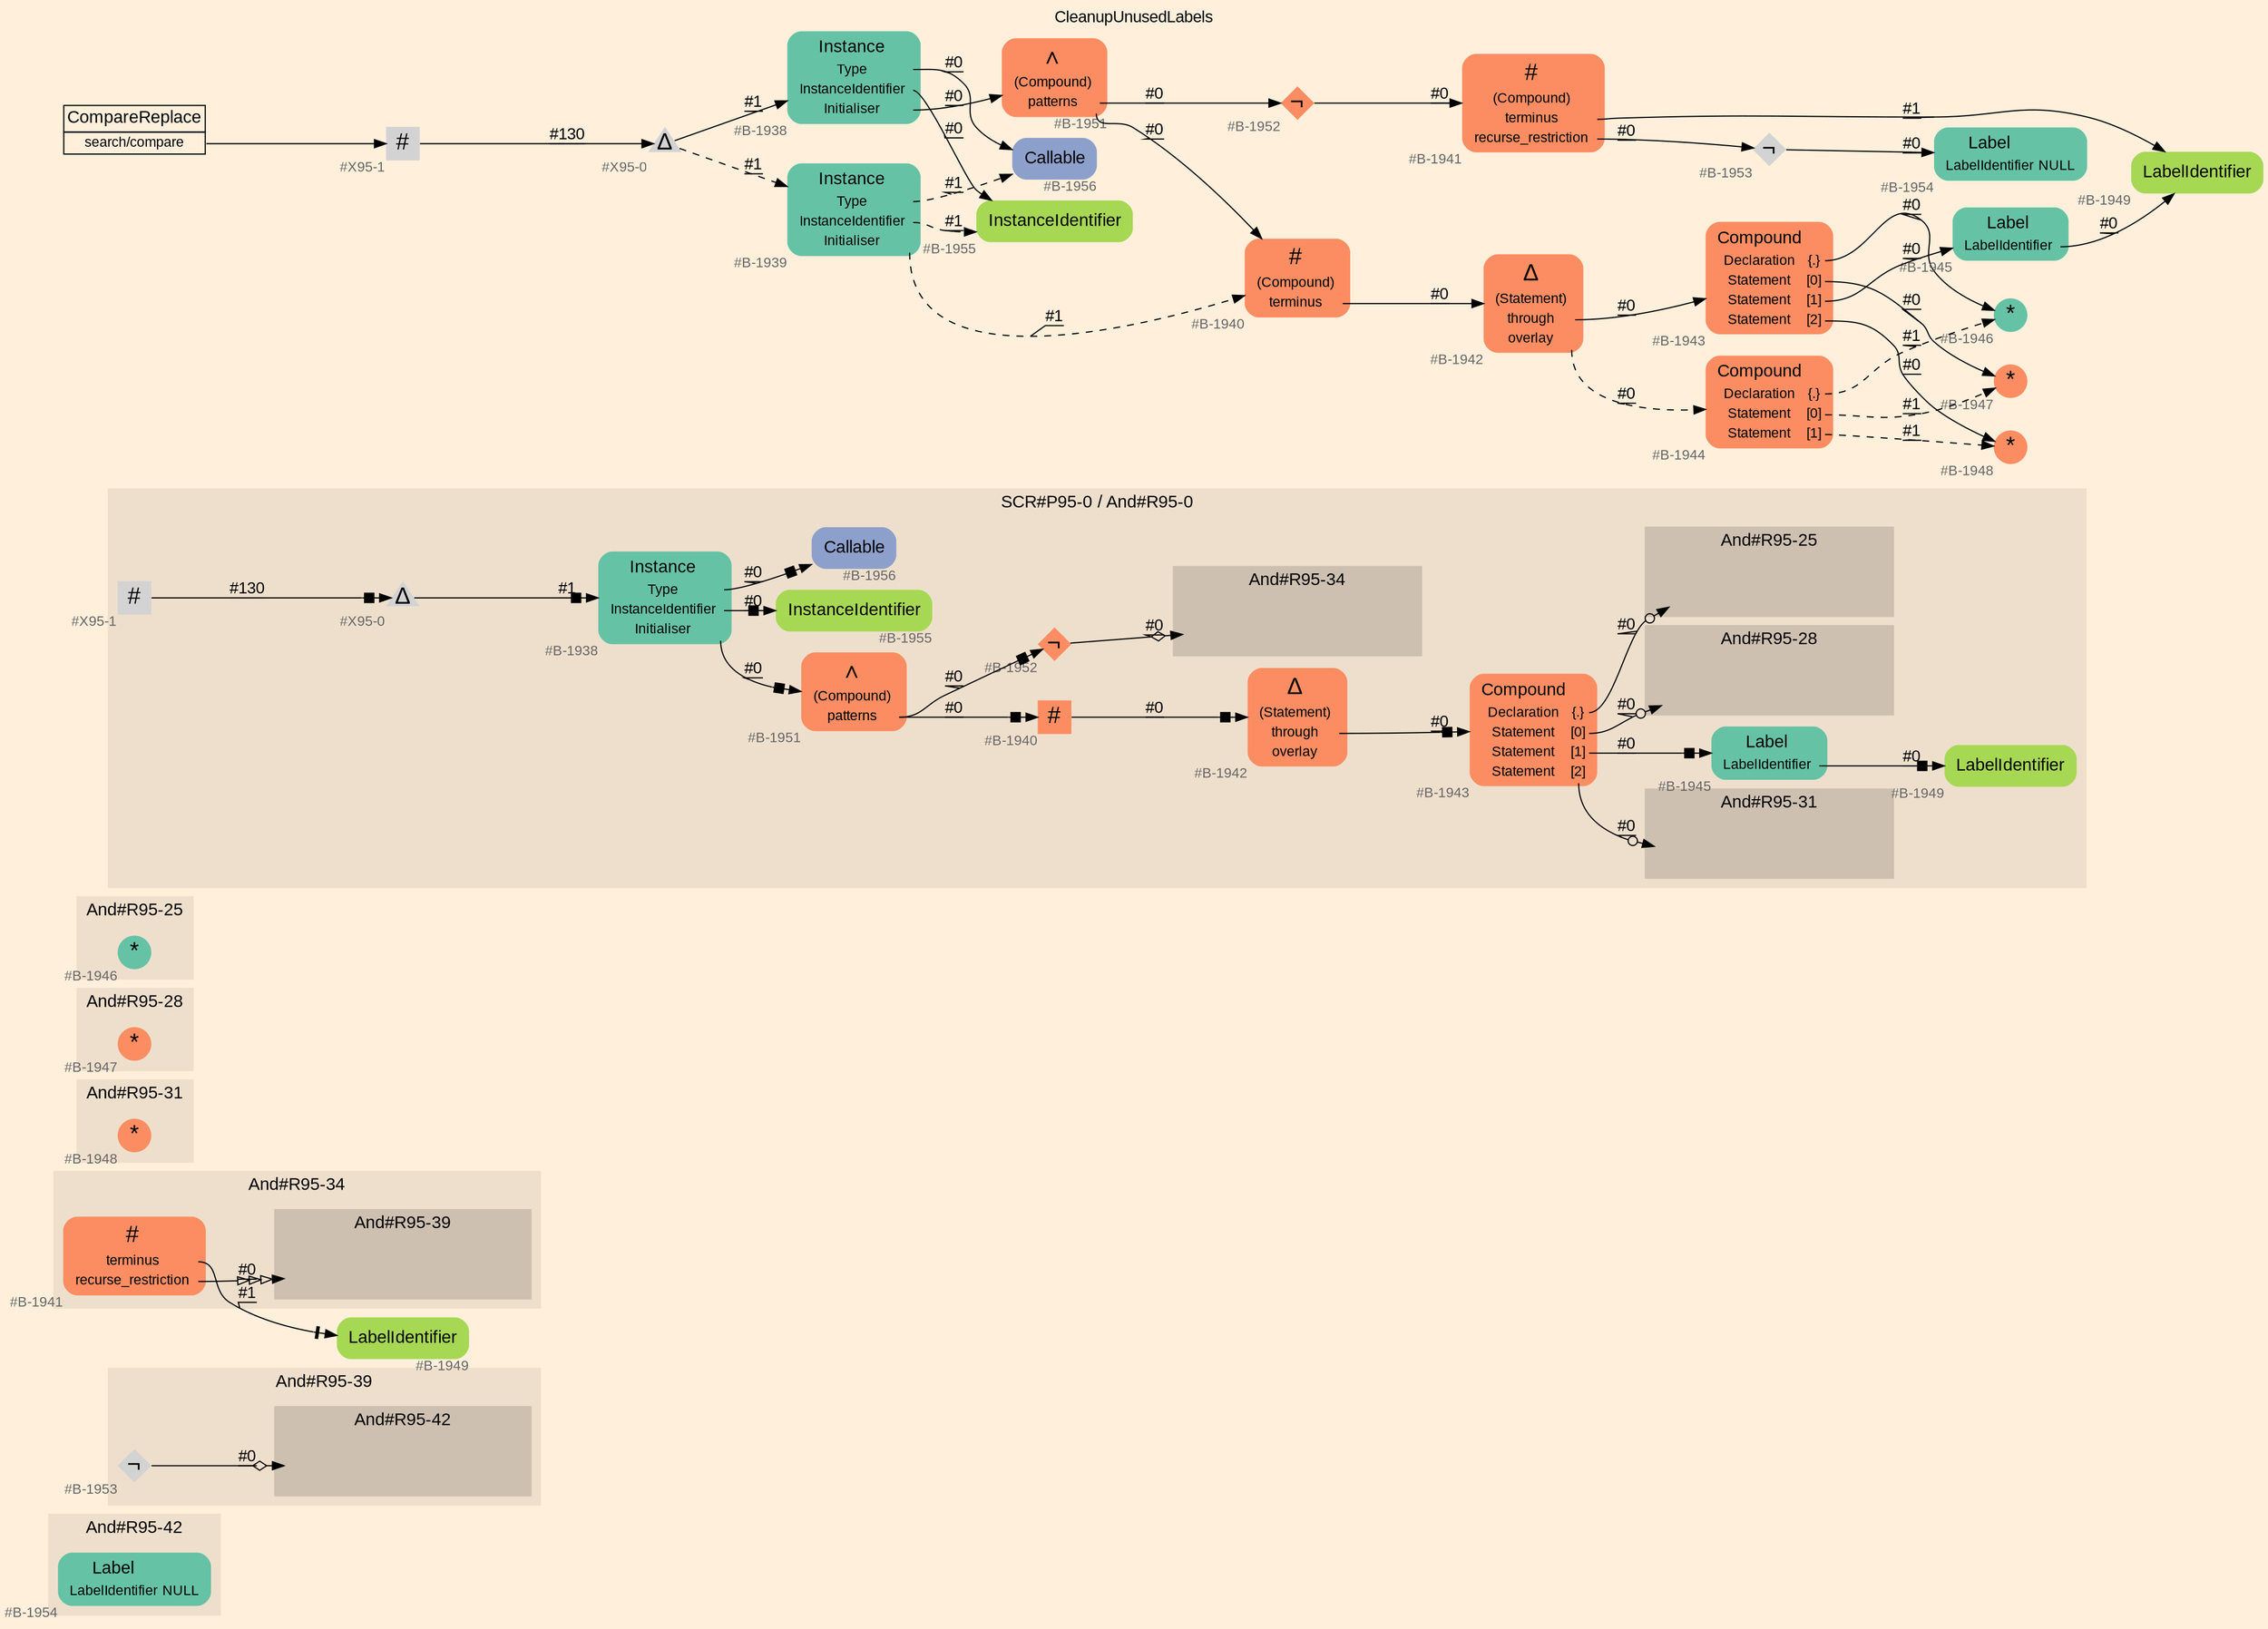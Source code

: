 digraph "CleanupUnusedLabels" {
label = "CleanupUnusedLabels"
labelloc = t
graph [
    rankdir = "LR"
    ranksep = 0.3
    bgcolor = antiquewhite1
    color = black
    fontcolor = black
    fontname = "Arial"
];
node [
    fontname = "Arial"
];
edge [
    fontname = "Arial"
];

// -------------------- figure And#R95-42 --------------------
// -------- region And#R95-42 ----------
subgraph "clusterAnd#R95-42" {
    label = "And#R95-42"
    style = "filled"
    color = antiquewhite2
    fontsize = "15"
    // -------- block And#R95-42/#B-1954 ----------
    "And#R95-42/#B-1954" [
        fillcolor = "/set28/1"
        xlabel = "#B-1954"
        fontsize = "12"
        fontcolor = grey40
        shape = "plaintext"
        label = <<TABLE BORDER="0" CELLBORDER="0" CELLSPACING="0">
         <TR><TD><FONT COLOR="black" POINT-SIZE="15">Label</FONT></TD></TR>
         <TR><TD><FONT COLOR="black" POINT-SIZE="12">LabelIdentifier</FONT></TD><TD PORT="port0"><FONT COLOR="black" POINT-SIZE="12">NULL</FONT></TD></TR>
        </TABLE>>
        style = "rounded,filled"
    ];
    
}


// -------------------- figure And#R95-39 --------------------
// -------- region And#R95-39 ----------
subgraph "clusterAnd#R95-39" {
    label = "And#R95-39"
    style = "filled"
    color = antiquewhite2
    fontsize = "15"
    // -------- block And#R95-39/#B-1953 ----------
    "And#R95-39/#B-1953" [
        xlabel = "#B-1953"
        fontsize = "12"
        fontcolor = grey40
        shape = "diamond"
        label = <<FONT COLOR="black" POINT-SIZE="20">¬</FONT>>
        style = "filled"
        penwidth = 0.0
        fixedsize = true
        width = 0.4
        height = 0.4
    ];
    
    // -------- region And#R95-39/And#R95-42 ----------
    subgraph "clusterAnd#R95-39/And#R95-42" {
        label = "And#R95-42"
        style = "filled"
        color = antiquewhite3
        fontsize = "15"
        // -------- block And#R95-39/And#R95-42/#B-1954 ----------
        "And#R95-39/And#R95-42/#B-1954" [
            fillcolor = "/set28/1"
            xlabel = "#B-1954"
            fontsize = "12"
            fontcolor = grey40
            shape = "none"
            style = "invisible"
        ];
        
    }
    
}

"And#R95-39/#B-1953" -> "And#R95-39/And#R95-42/#B-1954" [
    arrowhead="normalnoneodiamond"
    label = "#0"
    decorate = true
    color = black
    fontcolor = black
];


// -------------------- figure And#R95-34 --------------------
// -------- region And#R95-34 ----------
subgraph "clusterAnd#R95-34" {
    label = "And#R95-34"
    style = "filled"
    color = antiquewhite2
    fontsize = "15"
    // -------- block And#R95-34/#B-1941 ----------
    "And#R95-34/#B-1941" [
        fillcolor = "/set28/2"
        xlabel = "#B-1941"
        fontsize = "12"
        fontcolor = grey40
        shape = "plaintext"
        label = <<TABLE BORDER="0" CELLBORDER="0" CELLSPACING="0">
         <TR><TD><FONT COLOR="black" POINT-SIZE="20">#</FONT></TD></TR>
         <TR><TD><FONT COLOR="black" POINT-SIZE="12">terminus</FONT></TD><TD PORT="port0"></TD></TR>
         <TR><TD><FONT COLOR="black" POINT-SIZE="12">recurse_restriction</FONT></TD><TD PORT="port1"></TD></TR>
        </TABLE>>
        style = "rounded,filled"
    ];
    
    // -------- region And#R95-34/And#R95-39 ----------
    subgraph "clusterAnd#R95-34/And#R95-39" {
        label = "And#R95-39"
        style = "filled"
        color = antiquewhite3
        fontsize = "15"
        // -------- block And#R95-34/And#R95-39/#B-1953 ----------
        "And#R95-34/And#R95-39/#B-1953" [
            xlabel = "#B-1953"
            fontsize = "12"
            fontcolor = grey40
            shape = "none"
            style = "invisible"
        ];
        
    }
    
}

// -------- block And#R95-34/#B-1949 ----------
"And#R95-34/#B-1949" [
    fillcolor = "/set28/5"
    xlabel = "#B-1949"
    fontsize = "12"
    fontcolor = grey40
    shape = "plaintext"
    label = <<TABLE BORDER="0" CELLBORDER="0" CELLSPACING="0">
     <TR><TD><FONT COLOR="black" POINT-SIZE="15">LabelIdentifier</FONT></TD></TR>
    </TABLE>>
    style = "rounded,filled"
];

"And#R95-34/#B-1941":port0 -> "And#R95-34/#B-1949" [
    arrowhead="normalnonetee"
    label = "#1"
    decorate = true
    color = black
    fontcolor = black
];

"And#R95-34/#B-1941":port1 -> "And#R95-34/And#R95-39/#B-1953" [
    arrowhead="normalonormalonormalonormal"
    label = "#0"
    decorate = true
    color = black
    fontcolor = black
];


// -------------------- figure And#R95-31 --------------------
// -------- region And#R95-31 ----------
subgraph "clusterAnd#R95-31" {
    label = "And#R95-31"
    style = "filled"
    color = antiquewhite2
    fontsize = "15"
    // -------- block And#R95-31/#B-1948 ----------
    "And#R95-31/#B-1948" [
        fillcolor = "/set28/2"
        xlabel = "#B-1948"
        fontsize = "12"
        fontcolor = grey40
        shape = "circle"
        label = <<FONT COLOR="black" POINT-SIZE="20">*</FONT>>
        style = "filled"
        penwidth = 0.0
        fixedsize = true
        width = 0.4
        height = 0.4
    ];
    
}


// -------------------- figure And#R95-28 --------------------
// -------- region And#R95-28 ----------
subgraph "clusterAnd#R95-28" {
    label = "And#R95-28"
    style = "filled"
    color = antiquewhite2
    fontsize = "15"
    // -------- block And#R95-28/#B-1947 ----------
    "And#R95-28/#B-1947" [
        fillcolor = "/set28/2"
        xlabel = "#B-1947"
        fontsize = "12"
        fontcolor = grey40
        shape = "circle"
        label = <<FONT COLOR="black" POINT-SIZE="20">*</FONT>>
        style = "filled"
        penwidth = 0.0
        fixedsize = true
        width = 0.4
        height = 0.4
    ];
    
}


// -------------------- figure And#R95-25 --------------------
// -------- region And#R95-25 ----------
subgraph "clusterAnd#R95-25" {
    label = "And#R95-25"
    style = "filled"
    color = antiquewhite2
    fontsize = "15"
    // -------- block And#R95-25/#B-1946 ----------
    "And#R95-25/#B-1946" [
        fillcolor = "/set28/1"
        xlabel = "#B-1946"
        fontsize = "12"
        fontcolor = grey40
        shape = "circle"
        label = <<FONT COLOR="black" POINT-SIZE="20">*</FONT>>
        style = "filled"
        penwidth = 0.0
        fixedsize = true
        width = 0.4
        height = 0.4
    ];
    
}


// -------------------- figure And#R95-0 --------------------
// -------- region And#R95-0 ----------
subgraph "clusterAnd#R95-0" {
    label = "SCR#P95-0 / And#R95-0"
    style = "filled"
    color = antiquewhite2
    fontsize = "15"
    // -------- block And#R95-0/#B-1938 ----------
    "And#R95-0/#B-1938" [
        fillcolor = "/set28/1"
        xlabel = "#B-1938"
        fontsize = "12"
        fontcolor = grey40
        shape = "plaintext"
        label = <<TABLE BORDER="0" CELLBORDER="0" CELLSPACING="0">
         <TR><TD><FONT COLOR="black" POINT-SIZE="15">Instance</FONT></TD></TR>
         <TR><TD><FONT COLOR="black" POINT-SIZE="12">Type</FONT></TD><TD PORT="port0"></TD></TR>
         <TR><TD><FONT COLOR="black" POINT-SIZE="12">InstanceIdentifier</FONT></TD><TD PORT="port1"></TD></TR>
         <TR><TD><FONT COLOR="black" POINT-SIZE="12">Initialiser</FONT></TD><TD PORT="port2"></TD></TR>
        </TABLE>>
        style = "rounded,filled"
    ];
    
    // -------- block And#R95-0/#B-1940 ----------
    "And#R95-0/#B-1940" [
        fillcolor = "/set28/2"
        xlabel = "#B-1940"
        fontsize = "12"
        fontcolor = grey40
        shape = "square"
        label = <<FONT COLOR="black" POINT-SIZE="20">#</FONT>>
        style = "filled"
        penwidth = 0.0
        fixedsize = true
        width = 0.4
        height = 0.4
    ];
    
    // -------- block And#R95-0/#B-1942 ----------
    "And#R95-0/#B-1942" [
        fillcolor = "/set28/2"
        xlabel = "#B-1942"
        fontsize = "12"
        fontcolor = grey40
        shape = "plaintext"
        label = <<TABLE BORDER="0" CELLBORDER="0" CELLSPACING="0">
         <TR><TD><FONT COLOR="black" POINT-SIZE="20">Δ</FONT></TD></TR>
         <TR><TD><FONT COLOR="black" POINT-SIZE="12">(Statement)</FONT></TD><TD PORT="port0"></TD></TR>
         <TR><TD><FONT COLOR="black" POINT-SIZE="12">through</FONT></TD><TD PORT="port1"></TD></TR>
         <TR><TD><FONT COLOR="black" POINT-SIZE="12">overlay</FONT></TD><TD PORT="port2"></TD></TR>
        </TABLE>>
        style = "rounded,filled"
    ];
    
    // -------- block And#R95-0/#B-1943 ----------
    "And#R95-0/#B-1943" [
        fillcolor = "/set28/2"
        xlabel = "#B-1943"
        fontsize = "12"
        fontcolor = grey40
        shape = "plaintext"
        label = <<TABLE BORDER="0" CELLBORDER="0" CELLSPACING="0">
         <TR><TD><FONT COLOR="black" POINT-SIZE="15">Compound</FONT></TD></TR>
         <TR><TD><FONT COLOR="black" POINT-SIZE="12">Declaration</FONT></TD><TD PORT="port0"><FONT COLOR="black" POINT-SIZE="12">{.}</FONT></TD></TR>
         <TR><TD><FONT COLOR="black" POINT-SIZE="12">Statement</FONT></TD><TD PORT="port1"><FONT COLOR="black" POINT-SIZE="12">[0]</FONT></TD></TR>
         <TR><TD><FONT COLOR="black" POINT-SIZE="12">Statement</FONT></TD><TD PORT="port2"><FONT COLOR="black" POINT-SIZE="12">[1]</FONT></TD></TR>
         <TR><TD><FONT COLOR="black" POINT-SIZE="12">Statement</FONT></TD><TD PORT="port3"><FONT COLOR="black" POINT-SIZE="12">[2]</FONT></TD></TR>
        </TABLE>>
        style = "rounded,filled"
    ];
    
    // -------- block And#R95-0/#B-1945 ----------
    "And#R95-0/#B-1945" [
        fillcolor = "/set28/1"
        xlabel = "#B-1945"
        fontsize = "12"
        fontcolor = grey40
        shape = "plaintext"
        label = <<TABLE BORDER="0" CELLBORDER="0" CELLSPACING="0">
         <TR><TD><FONT COLOR="black" POINT-SIZE="15">Label</FONT></TD></TR>
         <TR><TD><FONT COLOR="black" POINT-SIZE="12">LabelIdentifier</FONT></TD><TD PORT="port0"></TD></TR>
        </TABLE>>
        style = "rounded,filled"
    ];
    
    // -------- block And#R95-0/#B-1949 ----------
    "And#R95-0/#B-1949" [
        fillcolor = "/set28/5"
        xlabel = "#B-1949"
        fontsize = "12"
        fontcolor = grey40
        shape = "plaintext"
        label = <<TABLE BORDER="0" CELLBORDER="0" CELLSPACING="0">
         <TR><TD><FONT COLOR="black" POINT-SIZE="15">LabelIdentifier</FONT></TD></TR>
        </TABLE>>
        style = "rounded,filled"
    ];
    
    // -------- block And#R95-0/#B-1951 ----------
    "And#R95-0/#B-1951" [
        fillcolor = "/set28/2"
        xlabel = "#B-1951"
        fontsize = "12"
        fontcolor = grey40
        shape = "plaintext"
        label = <<TABLE BORDER="0" CELLBORDER="0" CELLSPACING="0">
         <TR><TD><FONT COLOR="black" POINT-SIZE="20">∧</FONT></TD></TR>
         <TR><TD><FONT COLOR="black" POINT-SIZE="12">(Compound)</FONT></TD><TD PORT="port0"></TD></TR>
         <TR><TD><FONT COLOR="black" POINT-SIZE="12">patterns</FONT></TD><TD PORT="port1"></TD></TR>
        </TABLE>>
        style = "rounded,filled"
    ];
    
    // -------- block And#R95-0/#B-1952 ----------
    "And#R95-0/#B-1952" [
        fillcolor = "/set28/2"
        xlabel = "#B-1952"
        fontsize = "12"
        fontcolor = grey40
        shape = "diamond"
        label = <<FONT COLOR="black" POINT-SIZE="20">¬</FONT>>
        style = "filled"
        penwidth = 0.0
        fixedsize = true
        width = 0.4
        height = 0.4
    ];
    
    // -------- block And#R95-0/#B-1955 ----------
    "And#R95-0/#B-1955" [
        fillcolor = "/set28/5"
        xlabel = "#B-1955"
        fontsize = "12"
        fontcolor = grey40
        shape = "plaintext"
        label = <<TABLE BORDER="0" CELLBORDER="0" CELLSPACING="0">
         <TR><TD><FONT COLOR="black" POINT-SIZE="15">InstanceIdentifier</FONT></TD></TR>
        </TABLE>>
        style = "rounded,filled"
    ];
    
    // -------- block And#R95-0/#B-1956 ----------
    "And#R95-0/#B-1956" [
        fillcolor = "/set28/3"
        xlabel = "#B-1956"
        fontsize = "12"
        fontcolor = grey40
        shape = "plaintext"
        label = <<TABLE BORDER="0" CELLBORDER="0" CELLSPACING="0">
         <TR><TD><FONT COLOR="black" POINT-SIZE="15">Callable</FONT></TD></TR>
        </TABLE>>
        style = "rounded,filled"
    ];
    
    // -------- block And#R95-0/#X95-1 ----------
    "And#R95-0/#X95-1" [
        xlabel = "#X95-1"
        fontsize = "12"
        fontcolor = grey40
        shape = "square"
        label = <<FONT COLOR="black" POINT-SIZE="20">#</FONT>>
        style = "filled"
        penwidth = 0.0
        fixedsize = true
        width = 0.4
        height = 0.4
    ];
    
    // -------- block And#R95-0/#X95-0 ----------
    "And#R95-0/#X95-0" [
        xlabel = "#X95-0"
        fontsize = "12"
        fontcolor = grey40
        shape = "triangle"
        label = <<FONT COLOR="black" POINT-SIZE="20">Δ</FONT>>
        style = "filled"
        penwidth = 0.0
        fixedsize = true
        width = 0.4
        height = 0.4
    ];
    
    // -------- region And#R95-0/And#R95-25 ----------
    subgraph "clusterAnd#R95-0/And#R95-25" {
        label = "And#R95-25"
        style = "filled"
        color = antiquewhite3
        fontsize = "15"
        // -------- block And#R95-0/And#R95-25/#B-1946 ----------
        "And#R95-0/And#R95-25/#B-1946" [
            fillcolor = "/set28/1"
            xlabel = "#B-1946"
            fontsize = "12"
            fontcolor = grey40
            shape = "none"
            style = "invisible"
        ];
        
    }
    
    // -------- region And#R95-0/And#R95-28 ----------
    subgraph "clusterAnd#R95-0/And#R95-28" {
        label = "And#R95-28"
        style = "filled"
        color = antiquewhite3
        fontsize = "15"
        // -------- block And#R95-0/And#R95-28/#B-1947 ----------
        "And#R95-0/And#R95-28/#B-1947" [
            fillcolor = "/set28/2"
            xlabel = "#B-1947"
            fontsize = "12"
            fontcolor = grey40
            shape = "none"
            style = "invisible"
        ];
        
    }
    
    // -------- region And#R95-0/And#R95-31 ----------
    subgraph "clusterAnd#R95-0/And#R95-31" {
        label = "And#R95-31"
        style = "filled"
        color = antiquewhite3
        fontsize = "15"
        // -------- block And#R95-0/And#R95-31/#B-1948 ----------
        "And#R95-0/And#R95-31/#B-1948" [
            fillcolor = "/set28/2"
            xlabel = "#B-1948"
            fontsize = "12"
            fontcolor = grey40
            shape = "none"
            style = "invisible"
        ];
        
    }
    
    // -------- region And#R95-0/And#R95-34 ----------
    subgraph "clusterAnd#R95-0/And#R95-34" {
        label = "And#R95-34"
        style = "filled"
        color = antiquewhite3
        fontsize = "15"
        // -------- block And#R95-0/And#R95-34/#B-1941 ----------
        "And#R95-0/And#R95-34/#B-1941" [
            fillcolor = "/set28/2"
            xlabel = "#B-1941"
            fontsize = "12"
            fontcolor = grey40
            shape = "none"
            style = "invisible"
        ];
        
    }
    
}

"And#R95-0/#B-1938":port0 -> "And#R95-0/#B-1956" [
    arrowhead="normalnonebox"
    label = "#0"
    decorate = true
    color = black
    fontcolor = black
];

"And#R95-0/#B-1938":port1 -> "And#R95-0/#B-1955" [
    arrowhead="normalnonebox"
    label = "#0"
    decorate = true
    color = black
    fontcolor = black
];

"And#R95-0/#B-1938":port2 -> "And#R95-0/#B-1951" [
    arrowhead="normalnonebox"
    label = "#0"
    decorate = true
    color = black
    fontcolor = black
];

"And#R95-0/#B-1940" -> "And#R95-0/#B-1942" [
    arrowhead="normalnonebox"
    label = "#0"
    decorate = true
    color = black
    fontcolor = black
];

"And#R95-0/#B-1942":port1 -> "And#R95-0/#B-1943" [
    arrowhead="normalnonebox"
    label = "#0"
    decorate = true
    color = black
    fontcolor = black
];

"And#R95-0/#B-1943":port0 -> "And#R95-0/And#R95-25/#B-1946" [
    arrowhead="normalnoneodot"
    label = "#0"
    decorate = true
    color = black
    fontcolor = black
];

"And#R95-0/#B-1943":port1 -> "And#R95-0/And#R95-28/#B-1947" [
    arrowhead="normalnoneodot"
    label = "#0"
    decorate = true
    color = black
    fontcolor = black
];

"And#R95-0/#B-1943":port2 -> "And#R95-0/#B-1945" [
    arrowhead="normalnonebox"
    label = "#0"
    decorate = true
    color = black
    fontcolor = black
];

"And#R95-0/#B-1943":port3 -> "And#R95-0/And#R95-31/#B-1948" [
    arrowhead="normalnoneodot"
    label = "#0"
    decorate = true
    color = black
    fontcolor = black
];

"And#R95-0/#B-1945":port0 -> "And#R95-0/#B-1949" [
    arrowhead="normalnonebox"
    label = "#0"
    decorate = true
    color = black
    fontcolor = black
];

"And#R95-0/#B-1951":port1 -> "And#R95-0/#B-1940" [
    arrowhead="normalnonebox"
    label = "#0"
    decorate = true
    color = black
    fontcolor = black
];

"And#R95-0/#B-1951":port1 -> "And#R95-0/#B-1952" [
    arrowhead="normalnonebox"
    label = "#0"
    decorate = true
    color = black
    fontcolor = black
];

"And#R95-0/#B-1952" -> "And#R95-0/And#R95-34/#B-1941" [
    arrowhead="normalnoneodiamond"
    label = "#0"
    decorate = true
    color = black
    fontcolor = black
];

"And#R95-0/#X95-1" -> "And#R95-0/#X95-0" [
    arrowhead="normalnonebox"
    label = "#130"
    decorate = true
    color = black
    fontcolor = black
];

"And#R95-0/#X95-0" -> "And#R95-0/#B-1938" [
    arrowhead="normalnonebox"
    label = "#1"
    decorate = true
    color = black
    fontcolor = black
];


// -------------------- transformation figure --------------------
// -------- block CR#X95-2 ----------
"CR#X95-2" [
    fillcolor = antiquewhite1
    fontsize = "12"
    fontcolor = grey40
    shape = "plaintext"
    label = <<TABLE BORDER="0" CELLBORDER="1" CELLSPACING="0">
     <TR><TD><FONT COLOR="black" POINT-SIZE="15">CompareReplace</FONT></TD></TR>
     <TR><TD PORT="port0"><FONT COLOR="black" POINT-SIZE="12">search/compare</FONT></TD></TR>
    </TABLE>>
    style = "filled"
    color = black
];

// -------- block #X95-1 ----------
"#X95-1" [
    xlabel = "#X95-1"
    fontsize = "12"
    fontcolor = grey40
    shape = "square"
    label = <<FONT COLOR="black" POINT-SIZE="20">#</FONT>>
    style = "filled"
    penwidth = 0.0
    fixedsize = true
    width = 0.4
    height = 0.4
];

// -------- block #X95-0 ----------
"#X95-0" [
    xlabel = "#X95-0"
    fontsize = "12"
    fontcolor = grey40
    shape = "triangle"
    label = <<FONT COLOR="black" POINT-SIZE="20">Δ</FONT>>
    style = "filled"
    penwidth = 0.0
    fixedsize = true
    width = 0.4
    height = 0.4
];

// -------- block #B-1938 ----------
"#B-1938" [
    fillcolor = "/set28/1"
    xlabel = "#B-1938"
    fontsize = "12"
    fontcolor = grey40
    shape = "plaintext"
    label = <<TABLE BORDER="0" CELLBORDER="0" CELLSPACING="0">
     <TR><TD><FONT COLOR="black" POINT-SIZE="15">Instance</FONT></TD></TR>
     <TR><TD><FONT COLOR="black" POINT-SIZE="12">Type</FONT></TD><TD PORT="port0"></TD></TR>
     <TR><TD><FONT COLOR="black" POINT-SIZE="12">InstanceIdentifier</FONT></TD><TD PORT="port1"></TD></TR>
     <TR><TD><FONT COLOR="black" POINT-SIZE="12">Initialiser</FONT></TD><TD PORT="port2"></TD></TR>
    </TABLE>>
    style = "rounded,filled"
];

// -------- block #B-1956 ----------
"#B-1956" [
    fillcolor = "/set28/3"
    xlabel = "#B-1956"
    fontsize = "12"
    fontcolor = grey40
    shape = "plaintext"
    label = <<TABLE BORDER="0" CELLBORDER="0" CELLSPACING="0">
     <TR><TD><FONT COLOR="black" POINT-SIZE="15">Callable</FONT></TD></TR>
    </TABLE>>
    style = "rounded,filled"
];

// -------- block #B-1955 ----------
"#B-1955" [
    fillcolor = "/set28/5"
    xlabel = "#B-1955"
    fontsize = "12"
    fontcolor = grey40
    shape = "plaintext"
    label = <<TABLE BORDER="0" CELLBORDER="0" CELLSPACING="0">
     <TR><TD><FONT COLOR="black" POINT-SIZE="15">InstanceIdentifier</FONT></TD></TR>
    </TABLE>>
    style = "rounded,filled"
];

// -------- block #B-1951 ----------
"#B-1951" [
    fillcolor = "/set28/2"
    xlabel = "#B-1951"
    fontsize = "12"
    fontcolor = grey40
    shape = "plaintext"
    label = <<TABLE BORDER="0" CELLBORDER="0" CELLSPACING="0">
     <TR><TD><FONT COLOR="black" POINT-SIZE="20">∧</FONT></TD></TR>
     <TR><TD><FONT COLOR="black" POINT-SIZE="12">(Compound)</FONT></TD><TD PORT="port0"></TD></TR>
     <TR><TD><FONT COLOR="black" POINT-SIZE="12">patterns</FONT></TD><TD PORT="port1"></TD></TR>
    </TABLE>>
    style = "rounded,filled"
];

// -------- block #B-1940 ----------
"#B-1940" [
    fillcolor = "/set28/2"
    xlabel = "#B-1940"
    fontsize = "12"
    fontcolor = grey40
    shape = "plaintext"
    label = <<TABLE BORDER="0" CELLBORDER="0" CELLSPACING="0">
     <TR><TD><FONT COLOR="black" POINT-SIZE="20">#</FONT></TD></TR>
     <TR><TD><FONT COLOR="black" POINT-SIZE="12">(Compound)</FONT></TD><TD PORT="port0"></TD></TR>
     <TR><TD><FONT COLOR="black" POINT-SIZE="12">terminus</FONT></TD><TD PORT="port1"></TD></TR>
    </TABLE>>
    style = "rounded,filled"
];

// -------- block #B-1942 ----------
"#B-1942" [
    fillcolor = "/set28/2"
    xlabel = "#B-1942"
    fontsize = "12"
    fontcolor = grey40
    shape = "plaintext"
    label = <<TABLE BORDER="0" CELLBORDER="0" CELLSPACING="0">
     <TR><TD><FONT COLOR="black" POINT-SIZE="20">Δ</FONT></TD></TR>
     <TR><TD><FONT COLOR="black" POINT-SIZE="12">(Statement)</FONT></TD><TD PORT="port0"></TD></TR>
     <TR><TD><FONT COLOR="black" POINT-SIZE="12">through</FONT></TD><TD PORT="port1"></TD></TR>
     <TR><TD><FONT COLOR="black" POINT-SIZE="12">overlay</FONT></TD><TD PORT="port2"></TD></TR>
    </TABLE>>
    style = "rounded,filled"
];

// -------- block #B-1943 ----------
"#B-1943" [
    fillcolor = "/set28/2"
    xlabel = "#B-1943"
    fontsize = "12"
    fontcolor = grey40
    shape = "plaintext"
    label = <<TABLE BORDER="0" CELLBORDER="0" CELLSPACING="0">
     <TR><TD><FONT COLOR="black" POINT-SIZE="15">Compound</FONT></TD></TR>
     <TR><TD><FONT COLOR="black" POINT-SIZE="12">Declaration</FONT></TD><TD PORT="port0"><FONT COLOR="black" POINT-SIZE="12">{.}</FONT></TD></TR>
     <TR><TD><FONT COLOR="black" POINT-SIZE="12">Statement</FONT></TD><TD PORT="port1"><FONT COLOR="black" POINT-SIZE="12">[0]</FONT></TD></TR>
     <TR><TD><FONT COLOR="black" POINT-SIZE="12">Statement</FONT></TD><TD PORT="port2"><FONT COLOR="black" POINT-SIZE="12">[1]</FONT></TD></TR>
     <TR><TD><FONT COLOR="black" POINT-SIZE="12">Statement</FONT></TD><TD PORT="port3"><FONT COLOR="black" POINT-SIZE="12">[2]</FONT></TD></TR>
    </TABLE>>
    style = "rounded,filled"
];

// -------- block #B-1946 ----------
"#B-1946" [
    fillcolor = "/set28/1"
    xlabel = "#B-1946"
    fontsize = "12"
    fontcolor = grey40
    shape = "circle"
    label = <<FONT COLOR="black" POINT-SIZE="20">*</FONT>>
    style = "filled"
    penwidth = 0.0
    fixedsize = true
    width = 0.4
    height = 0.4
];

// -------- block #B-1947 ----------
"#B-1947" [
    fillcolor = "/set28/2"
    xlabel = "#B-1947"
    fontsize = "12"
    fontcolor = grey40
    shape = "circle"
    label = <<FONT COLOR="black" POINT-SIZE="20">*</FONT>>
    style = "filled"
    penwidth = 0.0
    fixedsize = true
    width = 0.4
    height = 0.4
];

// -------- block #B-1945 ----------
"#B-1945" [
    fillcolor = "/set28/1"
    xlabel = "#B-1945"
    fontsize = "12"
    fontcolor = grey40
    shape = "plaintext"
    label = <<TABLE BORDER="0" CELLBORDER="0" CELLSPACING="0">
     <TR><TD><FONT COLOR="black" POINT-SIZE="15">Label</FONT></TD></TR>
     <TR><TD><FONT COLOR="black" POINT-SIZE="12">LabelIdentifier</FONT></TD><TD PORT="port0"></TD></TR>
    </TABLE>>
    style = "rounded,filled"
];

// -------- block #B-1949 ----------
"#B-1949" [
    fillcolor = "/set28/5"
    xlabel = "#B-1949"
    fontsize = "12"
    fontcolor = grey40
    shape = "plaintext"
    label = <<TABLE BORDER="0" CELLBORDER="0" CELLSPACING="0">
     <TR><TD><FONT COLOR="black" POINT-SIZE="15">LabelIdentifier</FONT></TD></TR>
    </TABLE>>
    style = "rounded,filled"
];

// -------- block #B-1948 ----------
"#B-1948" [
    fillcolor = "/set28/2"
    xlabel = "#B-1948"
    fontsize = "12"
    fontcolor = grey40
    shape = "circle"
    label = <<FONT COLOR="black" POINT-SIZE="20">*</FONT>>
    style = "filled"
    penwidth = 0.0
    fixedsize = true
    width = 0.4
    height = 0.4
];

// -------- block #B-1944 ----------
"#B-1944" [
    fillcolor = "/set28/2"
    xlabel = "#B-1944"
    fontsize = "12"
    fontcolor = grey40
    shape = "plaintext"
    label = <<TABLE BORDER="0" CELLBORDER="0" CELLSPACING="0">
     <TR><TD><FONT COLOR="black" POINT-SIZE="15">Compound</FONT></TD></TR>
     <TR><TD><FONT COLOR="black" POINT-SIZE="12">Declaration</FONT></TD><TD PORT="port0"><FONT COLOR="black" POINT-SIZE="12">{.}</FONT></TD></TR>
     <TR><TD><FONT COLOR="black" POINT-SIZE="12">Statement</FONT></TD><TD PORT="port1"><FONT COLOR="black" POINT-SIZE="12">[0]</FONT></TD></TR>
     <TR><TD><FONT COLOR="black" POINT-SIZE="12">Statement</FONT></TD><TD PORT="port2"><FONT COLOR="black" POINT-SIZE="12">[1]</FONT></TD></TR>
    </TABLE>>
    style = "rounded,filled"
];

// -------- block #B-1952 ----------
"#B-1952" [
    fillcolor = "/set28/2"
    xlabel = "#B-1952"
    fontsize = "12"
    fontcolor = grey40
    shape = "diamond"
    label = <<FONT COLOR="black" POINT-SIZE="20">¬</FONT>>
    style = "filled"
    penwidth = 0.0
    fixedsize = true
    width = 0.4
    height = 0.4
];

// -------- block #B-1941 ----------
"#B-1941" [
    fillcolor = "/set28/2"
    xlabel = "#B-1941"
    fontsize = "12"
    fontcolor = grey40
    shape = "plaintext"
    label = <<TABLE BORDER="0" CELLBORDER="0" CELLSPACING="0">
     <TR><TD><FONT COLOR="black" POINT-SIZE="20">#</FONT></TD></TR>
     <TR><TD><FONT COLOR="black" POINT-SIZE="12">(Compound)</FONT></TD><TD PORT="port0"></TD></TR>
     <TR><TD><FONT COLOR="black" POINT-SIZE="12">terminus</FONT></TD><TD PORT="port1"></TD></TR>
     <TR><TD><FONT COLOR="black" POINT-SIZE="12">recurse_restriction</FONT></TD><TD PORT="port2"></TD></TR>
    </TABLE>>
    style = "rounded,filled"
];

// -------- block #B-1953 ----------
"#B-1953" [
    xlabel = "#B-1953"
    fontsize = "12"
    fontcolor = grey40
    shape = "diamond"
    label = <<FONT COLOR="black" POINT-SIZE="20">¬</FONT>>
    style = "filled"
    penwidth = 0.0
    fixedsize = true
    width = 0.4
    height = 0.4
];

// -------- block #B-1954 ----------
"#B-1954" [
    fillcolor = "/set28/1"
    xlabel = "#B-1954"
    fontsize = "12"
    fontcolor = grey40
    shape = "plaintext"
    label = <<TABLE BORDER="0" CELLBORDER="0" CELLSPACING="0">
     <TR><TD><FONT COLOR="black" POINT-SIZE="15">Label</FONT></TD></TR>
     <TR><TD><FONT COLOR="black" POINT-SIZE="12">LabelIdentifier</FONT></TD><TD PORT="port0"><FONT COLOR="black" POINT-SIZE="12">NULL</FONT></TD></TR>
    </TABLE>>
    style = "rounded,filled"
];

// -------- block #B-1939 ----------
"#B-1939" [
    fillcolor = "/set28/1"
    xlabel = "#B-1939"
    fontsize = "12"
    fontcolor = grey40
    shape = "plaintext"
    label = <<TABLE BORDER="0" CELLBORDER="0" CELLSPACING="0">
     <TR><TD><FONT COLOR="black" POINT-SIZE="15">Instance</FONT></TD></TR>
     <TR><TD><FONT COLOR="black" POINT-SIZE="12">Type</FONT></TD><TD PORT="port0"></TD></TR>
     <TR><TD><FONT COLOR="black" POINT-SIZE="12">InstanceIdentifier</FONT></TD><TD PORT="port1"></TD></TR>
     <TR><TD><FONT COLOR="black" POINT-SIZE="12">Initialiser</FONT></TD><TD PORT="port2"></TD></TR>
    </TABLE>>
    style = "rounded,filled"
];

"CR#X95-2":port0 -> "#X95-1" [
    label = ""
    decorate = true
    color = black
    fontcolor = black
];

"#X95-1" -> "#X95-0" [
    label = "#130"
    decorate = true
    color = black
    fontcolor = black
];

"#X95-0" -> "#B-1938" [
    label = "#1"
    decorate = true
    color = black
    fontcolor = black
];

"#X95-0" -> "#B-1939" [
    style="dashed"
    label = "#1"
    decorate = true
    color = black
    fontcolor = black
];

"#B-1938":port0 -> "#B-1956" [
    label = "#0"
    decorate = true
    color = black
    fontcolor = black
];

"#B-1938":port1 -> "#B-1955" [
    label = "#0"
    decorate = true
    color = black
    fontcolor = black
];

"#B-1938":port2 -> "#B-1951" [
    label = "#0"
    decorate = true
    color = black
    fontcolor = black
];

"#B-1951":port1 -> "#B-1940" [
    label = "#0"
    decorate = true
    color = black
    fontcolor = black
];

"#B-1951":port1 -> "#B-1952" [
    label = "#0"
    decorate = true
    color = black
    fontcolor = black
];

"#B-1940":port1 -> "#B-1942" [
    label = "#0"
    decorate = true
    color = black
    fontcolor = black
];

"#B-1942":port1 -> "#B-1943" [
    label = "#0"
    decorate = true
    color = black
    fontcolor = black
];

"#B-1942":port2 -> "#B-1944" [
    style="dashed"
    label = "#0"
    decorate = true
    color = black
    fontcolor = black
];

"#B-1943":port0 -> "#B-1946" [
    label = "#0"
    decorate = true
    color = black
    fontcolor = black
];

"#B-1943":port1 -> "#B-1947" [
    label = "#0"
    decorate = true
    color = black
    fontcolor = black
];

"#B-1943":port2 -> "#B-1945" [
    label = "#0"
    decorate = true
    color = black
    fontcolor = black
];

"#B-1943":port3 -> "#B-1948" [
    label = "#0"
    decorate = true
    color = black
    fontcolor = black
];

"#B-1945":port0 -> "#B-1949" [
    label = "#0"
    decorate = true
    color = black
    fontcolor = black
];

"#B-1944":port0 -> "#B-1946" [
    style="dashed"
    label = "#1"
    decorate = true
    color = black
    fontcolor = black
];

"#B-1944":port1 -> "#B-1947" [
    style="dashed"
    label = "#1"
    decorate = true
    color = black
    fontcolor = black
];

"#B-1944":port2 -> "#B-1948" [
    style="dashed"
    label = "#1"
    decorate = true
    color = black
    fontcolor = black
];

"#B-1952" -> "#B-1941" [
    label = "#0"
    decorate = true
    color = black
    fontcolor = black
];

"#B-1941":port1 -> "#B-1949" [
    label = "#1"
    decorate = true
    color = black
    fontcolor = black
];

"#B-1941":port2 -> "#B-1953" [
    label = "#0"
    decorate = true
    color = black
    fontcolor = black
];

"#B-1953" -> "#B-1954" [
    label = "#0"
    decorate = true
    color = black
    fontcolor = black
];

"#B-1939":port0 -> "#B-1956" [
    style="dashed"
    label = "#1"
    decorate = true
    color = black
    fontcolor = black
];

"#B-1939":port1 -> "#B-1955" [
    style="dashed"
    label = "#1"
    decorate = true
    color = black
    fontcolor = black
];

"#B-1939":port2 -> "#B-1940" [
    style="dashed"
    label = "#1"
    decorate = true
    color = black
    fontcolor = black
];


}
